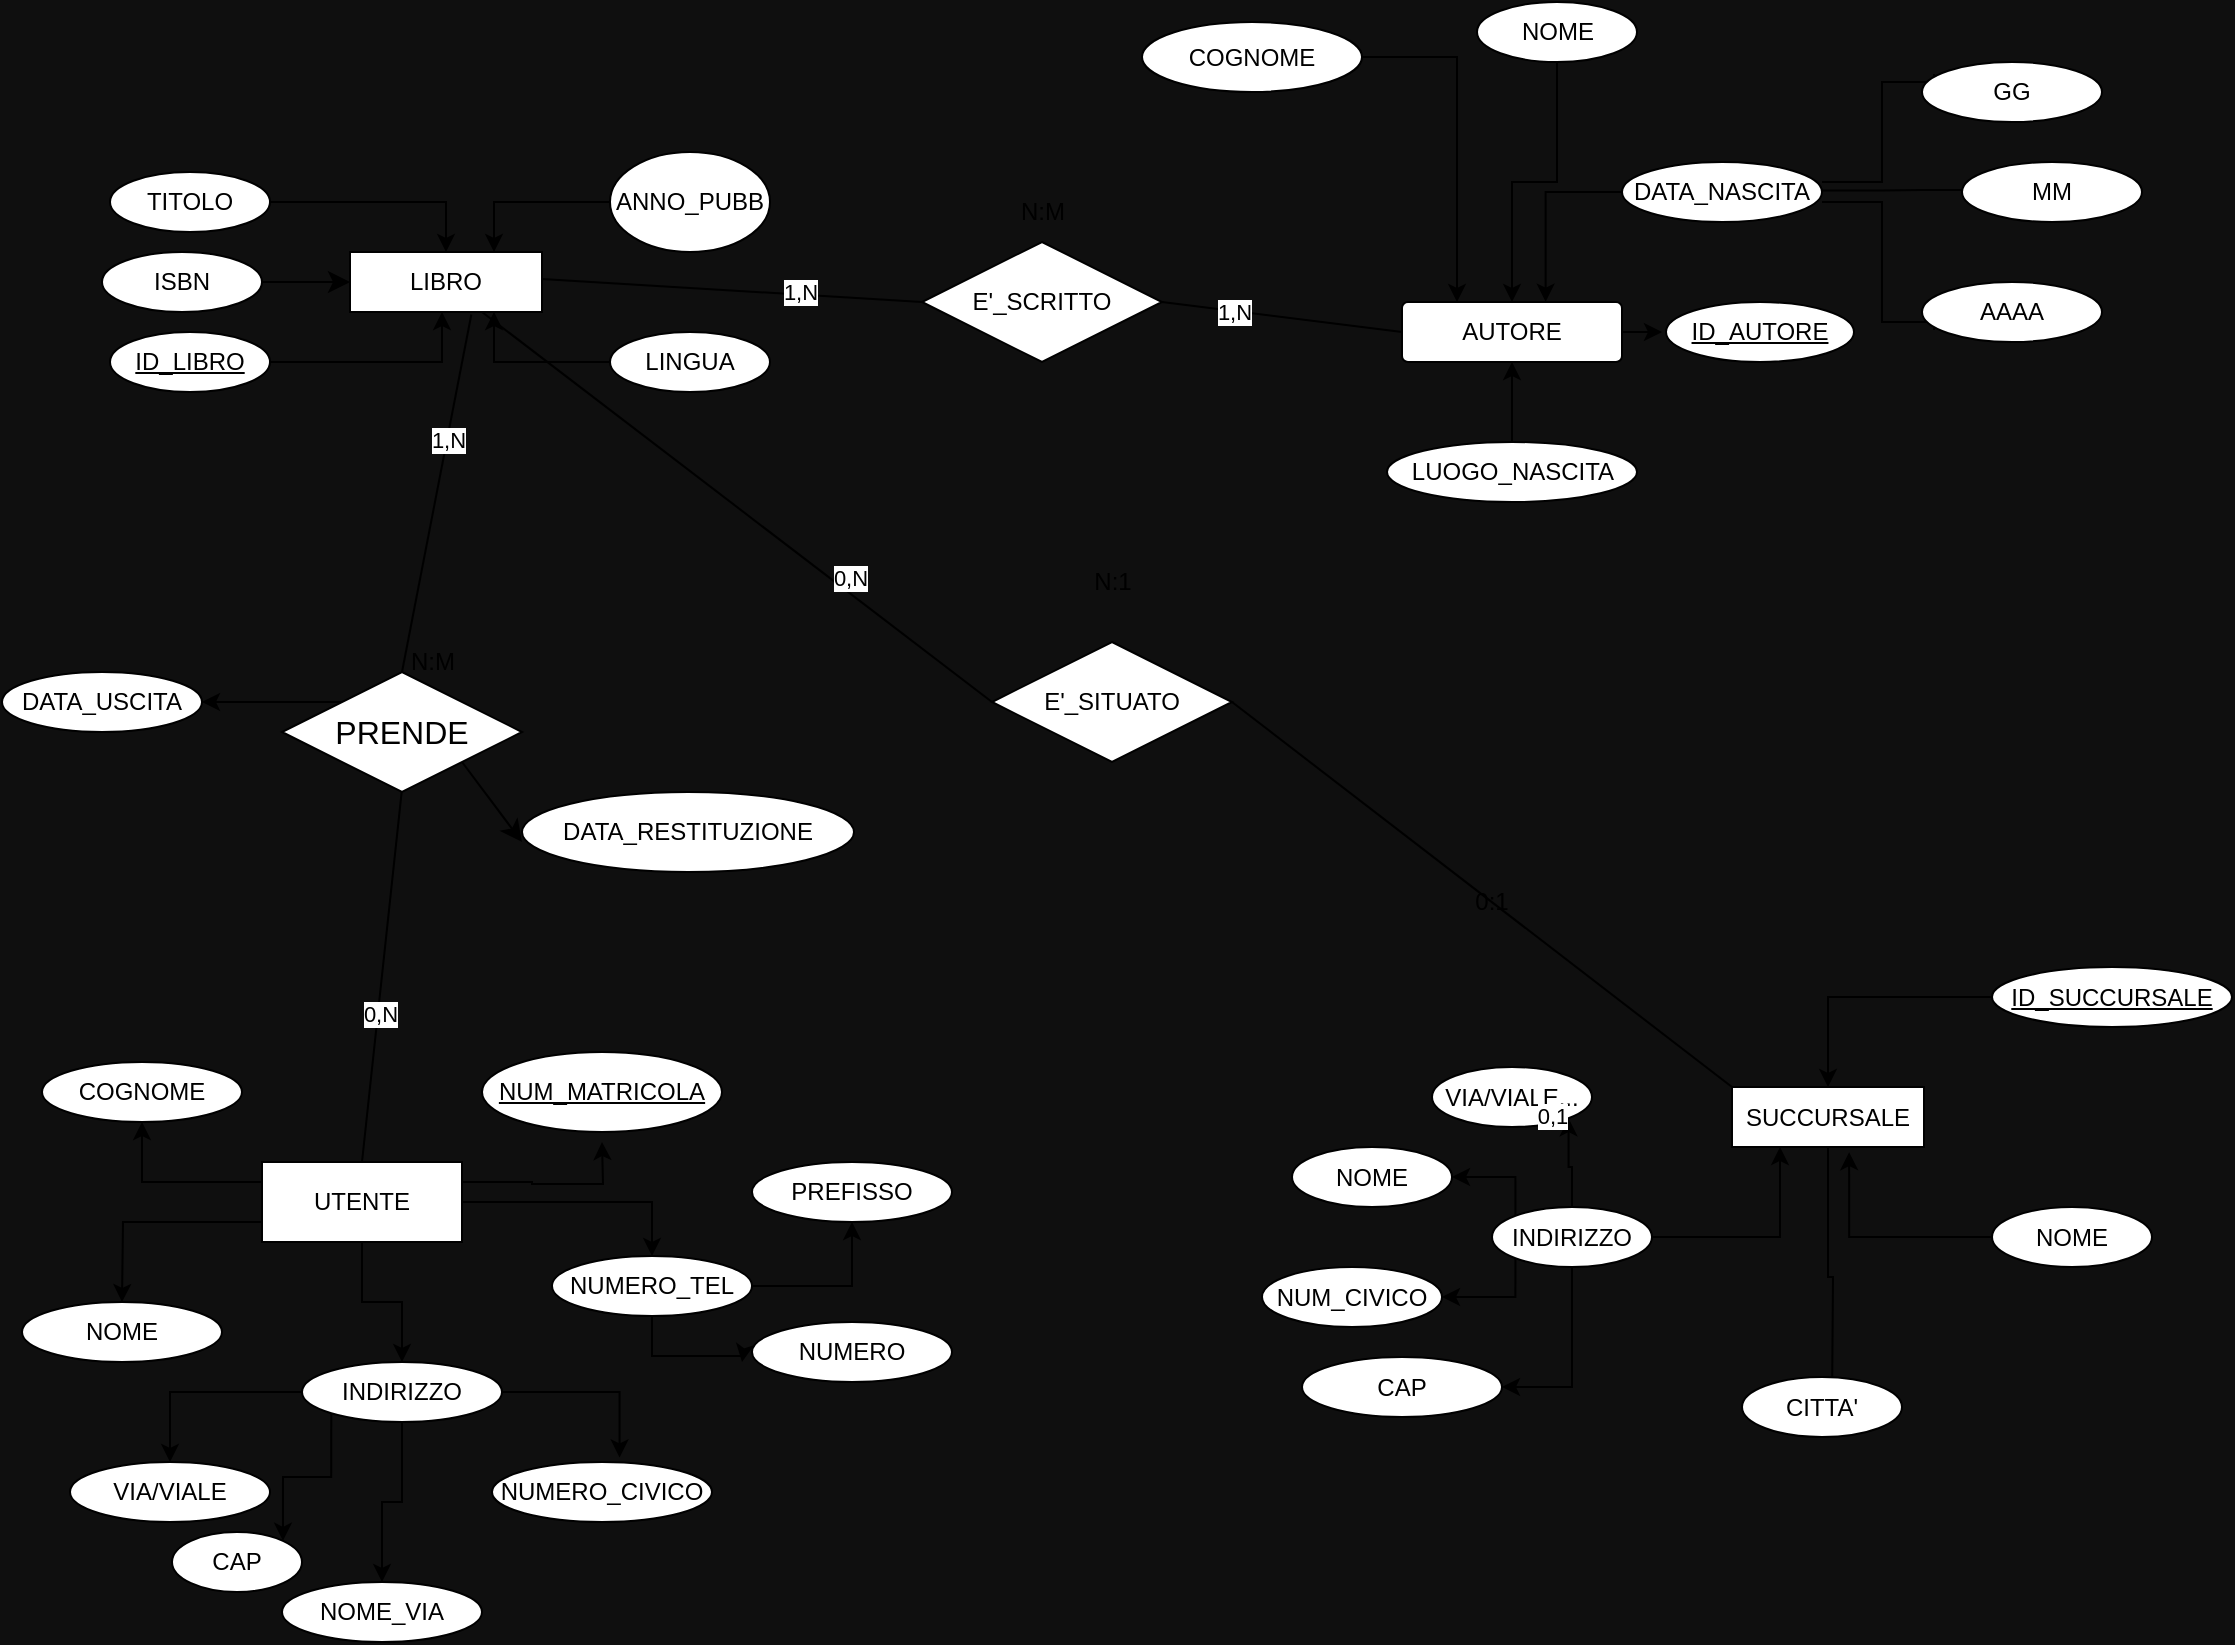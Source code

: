 <mxfile version="22.0.4" type="google" pages="2">
  <diagram name="Pagina-1" id="8xn9EjSy_cDaDyEmPlQD">
    <mxGraphModel grid="1" page="1" gridSize="10" guides="1" tooltips="1" connect="1" arrows="1" fold="1" pageScale="1" pageWidth="1169" pageHeight="1654" background="#0F0F0F" math="0" shadow="0">
      <root>
        <mxCell id="0" />
        <mxCell id="1" parent="0" />
        <mxCell id="UNnJ6Uwz9UUPNVdVUC7G-2" value="LIBRO" style="whiteSpace=wrap;html=1;align=center;" vertex="1" parent="1">
          <mxGeometry x="204" y="70" width="96" height="30" as="geometry" />
        </mxCell>
        <mxCell id="UNnJ6Uwz9UUPNVdVUC7G-7" style="edgeStyle=orthogonalEdgeStyle;rounded=0;orthogonalLoop=1;jettySize=auto;html=1;exitX=0;exitY=1;exitDx=0;exitDy=0;" edge="1" parent="1" source="UNnJ6Uwz9UUPNVdVUC7G-4">
          <mxGeometry relative="1" as="geometry">
            <mxPoint x="114" y="130" as="targetPoint" />
          </mxGeometry>
        </mxCell>
        <mxCell id="UNnJ6Uwz9UUPNVdVUC7G-8" style="edgeStyle=orthogonalEdgeStyle;rounded=0;orthogonalLoop=1;jettySize=auto;html=1;exitX=1;exitY=0.5;exitDx=0;exitDy=0;" edge="1" parent="1" source="UNnJ6Uwz9UUPNVdVUC7G-4">
          <mxGeometry relative="1" as="geometry">
            <mxPoint x="250" y="100" as="targetPoint" />
            <Array as="points">
              <mxPoint x="250" y="125" />
              <mxPoint x="250" y="100" />
            </Array>
          </mxGeometry>
        </mxCell>
        <mxCell id="UNnJ6Uwz9UUPNVdVUC7G-4" value="ID_LIBRO" style="ellipse;whiteSpace=wrap;html=1;align=center;fontStyle=4;" vertex="1" parent="1">
          <mxGeometry x="84" y="110" width="80" height="30" as="geometry" />
        </mxCell>
        <mxCell id="UNnJ6Uwz9UUPNVdVUC7G-10" value="" style="edgeStyle=orthogonalEdgeStyle;rounded=0;orthogonalLoop=1;jettySize=auto;html=1;" edge="1" parent="1" source="UNnJ6Uwz9UUPNVdVUC7G-5" target="UNnJ6Uwz9UUPNVdVUC7G-2">
          <mxGeometry relative="1" as="geometry" />
        </mxCell>
        <mxCell id="UNnJ6Uwz9UUPNVdVUC7G-5" value="TITOLO" style="ellipse;whiteSpace=wrap;html=1;align=center;" vertex="1" parent="1">
          <mxGeometry x="84" y="30" width="80" height="30" as="geometry" />
        </mxCell>
        <mxCell id="UNnJ6Uwz9UUPNVdVUC7G-48" style="edgeStyle=orthogonalEdgeStyle;rounded=0;orthogonalLoop=1;jettySize=auto;html=1;exitX=0;exitY=0.5;exitDx=0;exitDy=0;entryX=0.75;entryY=0;entryDx=0;entryDy=0;" edge="1" parent="1" source="UNnJ6Uwz9UUPNVdVUC7G-6" target="UNnJ6Uwz9UUPNVdVUC7G-2">
          <mxGeometry relative="1" as="geometry" />
        </mxCell>
        <mxCell id="UNnJ6Uwz9UUPNVdVUC7G-6" value="ANNO_PUBB" style="ellipse;whiteSpace=wrap;html=1;align=center;" vertex="1" parent="1">
          <mxGeometry x="334" y="20" width="80" height="50" as="geometry" />
        </mxCell>
        <mxCell id="WxxWHLInwzJtSzsbfnl_-33" style="edgeStyle=orthogonalEdgeStyle;rounded=0;orthogonalLoop=1;jettySize=auto;html=1;exitX=1;exitY=0.5;exitDx=0;exitDy=0;" edge="1" parent="1" source="UNnJ6Uwz9UUPNVdVUC7G-12">
          <mxGeometry relative="1" as="geometry">
            <mxPoint x="860" y="110.462" as="targetPoint" />
          </mxGeometry>
        </mxCell>
        <mxCell id="UNnJ6Uwz9UUPNVdVUC7G-12" value="AUTORE" style="rounded=1;arcSize=10;whiteSpace=wrap;html=1;align=center;" vertex="1" parent="1">
          <mxGeometry x="730" y="95" width="110" height="30" as="geometry" />
        </mxCell>
        <mxCell id="jtGgoha0Pup0hSp_dTN2-3" style="edgeStyle=orthogonalEdgeStyle;rounded=0;orthogonalLoop=1;jettySize=auto;html=1;" edge="1" parent="1" source="UNnJ6Uwz9UUPNVdVUC7G-14" target="UNnJ6Uwz9UUPNVdVUC7G-12">
          <mxGeometry relative="1" as="geometry" />
        </mxCell>
        <mxCell id="UNnJ6Uwz9UUPNVdVUC7G-14" value="NOME" style="ellipse;whiteSpace=wrap;html=1;align=center;" vertex="1" parent="1">
          <mxGeometry x="767.5" y="-55" width="80" height="30" as="geometry" />
        </mxCell>
        <mxCell id="UNnJ6Uwz9UUPNVdVUC7G-17" style="edgeStyle=orthogonalEdgeStyle;rounded=0;orthogonalLoop=1;jettySize=auto;html=1;exitX=0;exitY=0.5;exitDx=0;exitDy=0;entryX=0.653;entryY=-0.005;entryDx=0;entryDy=0;entryPerimeter=0;" edge="1" parent="1" source="UNnJ6Uwz9UUPNVdVUC7G-16" target="UNnJ6Uwz9UUPNVdVUC7G-12">
          <mxGeometry relative="1" as="geometry" />
        </mxCell>
        <mxCell id="UNnJ6Uwz9UUPNVdVUC7G-16" value="DATA_NASCITA" style="ellipse;whiteSpace=wrap;html=1;align=center;" vertex="1" parent="1">
          <mxGeometry x="840" y="25" width="100" height="30" as="geometry" />
        </mxCell>
        <mxCell id="UNnJ6Uwz9UUPNVdVUC7G-18" value="" style="edgeStyle=entityRelationEdgeStyle;fontSize=12;html=1;endArrow=ERone;endFill=1;rounded=0;" edge="1" parent="1">
          <mxGeometry width="100" height="100" relative="1" as="geometry">
            <mxPoint x="940" y="35" as="sourcePoint" />
            <mxPoint x="1000" y="-15" as="targetPoint" />
          </mxGeometry>
        </mxCell>
        <mxCell id="UNnJ6Uwz9UUPNVdVUC7G-19" value="" style="edgeStyle=entityRelationEdgeStyle;fontSize=12;html=1;endArrow=ERone;endFill=1;rounded=0;" edge="1" parent="1">
          <mxGeometry width="100" height="100" relative="1" as="geometry">
            <mxPoint x="940" y="39.29" as="sourcePoint" />
            <mxPoint x="1020" y="39" as="targetPoint" />
          </mxGeometry>
        </mxCell>
        <mxCell id="UNnJ6Uwz9UUPNVdVUC7G-20" value="" style="edgeStyle=entityRelationEdgeStyle;fontSize=12;html=1;endArrow=ERone;endFill=1;rounded=0;" edge="1" parent="1">
          <mxGeometry width="100" height="100" relative="1" as="geometry">
            <mxPoint x="940" y="45" as="sourcePoint" />
            <mxPoint x="1000" y="105" as="targetPoint" />
          </mxGeometry>
        </mxCell>
        <mxCell id="UNnJ6Uwz9UUPNVdVUC7G-21" value="GG" style="ellipse;whiteSpace=wrap;html=1;align=center;" vertex="1" parent="1">
          <mxGeometry x="990" y="-25" width="90" height="30" as="geometry" />
        </mxCell>
        <mxCell id="UNnJ6Uwz9UUPNVdVUC7G-22" value="MM" style="ellipse;whiteSpace=wrap;html=1;align=center;" vertex="1" parent="1">
          <mxGeometry x="1010" y="25" width="90" height="30" as="geometry" />
        </mxCell>
        <mxCell id="UNnJ6Uwz9UUPNVdVUC7G-23" value="AAAA" style="ellipse;whiteSpace=wrap;html=1;align=center;" vertex="1" parent="1">
          <mxGeometry x="990" y="85" width="90" height="30" as="geometry" />
        </mxCell>
        <mxCell id="UNnJ6Uwz9UUPNVdVUC7G-27" style="edgeStyle=orthogonalEdgeStyle;rounded=0;orthogonalLoop=1;jettySize=auto;html=1;exitX=0.5;exitY=0;exitDx=0;exitDy=0;entryX=0.5;entryY=1;entryDx=0;entryDy=0;" edge="1" parent="1" source="UNnJ6Uwz9UUPNVdVUC7G-24" target="UNnJ6Uwz9UUPNVdVUC7G-12">
          <mxGeometry relative="1" as="geometry">
            <Array as="points">
              <mxPoint x="785" y="185" />
            </Array>
          </mxGeometry>
        </mxCell>
        <mxCell id="UNnJ6Uwz9UUPNVdVUC7G-24" value="LUOGO_NASCITA" style="ellipse;whiteSpace=wrap;html=1;align=center;" vertex="1" parent="1">
          <mxGeometry x="722.5" y="165" width="125" height="30" as="geometry" />
        </mxCell>
        <mxCell id="UNnJ6Uwz9UUPNVdVUC7G-46" style="edgeStyle=orthogonalEdgeStyle;rounded=0;orthogonalLoop=1;jettySize=auto;html=1;exitX=0;exitY=0.5;exitDx=0;exitDy=0;entryX=0.75;entryY=1;entryDx=0;entryDy=0;" edge="1" parent="1" source="UNnJ6Uwz9UUPNVdVUC7G-44" target="UNnJ6Uwz9UUPNVdVUC7G-2">
          <mxGeometry relative="1" as="geometry" />
        </mxCell>
        <mxCell id="UNnJ6Uwz9UUPNVdVUC7G-44" value="LINGUA" style="ellipse;whiteSpace=wrap;html=1;align=center;" vertex="1" parent="1">
          <mxGeometry x="334" y="110" width="80" height="30" as="geometry" />
        </mxCell>
        <mxCell id="UNnJ6Uwz9UUPNVdVUC7G-51" value="SUCCURSALE" style="whiteSpace=wrap;html=1;align=center;" vertex="1" parent="1">
          <mxGeometry x="895" y="487.5" width="96" height="30" as="geometry" />
        </mxCell>
        <mxCell id="UNnJ6Uwz9UUPNVdVUC7G-72" style="edgeStyle=orthogonalEdgeStyle;rounded=0;orthogonalLoop=1;jettySize=auto;html=1;exitX=0;exitY=0.5;exitDx=0;exitDy=0;entryX=0.5;entryY=0;entryDx=0;entryDy=0;" edge="1" parent="1" source="UNnJ6Uwz9UUPNVdVUC7G-53" target="UNnJ6Uwz9UUPNVdVUC7G-51">
          <mxGeometry relative="1" as="geometry" />
        </mxCell>
        <mxCell id="UNnJ6Uwz9UUPNVdVUC7G-53" value="ID_SUCCURSALE" style="ellipse;whiteSpace=wrap;html=1;align=center;fontStyle=4;" vertex="1" parent="1">
          <mxGeometry x="1025" y="427.5" width="120" height="30" as="geometry" />
        </mxCell>
        <mxCell id="UNnJ6Uwz9UUPNVdVUC7G-71" style="edgeStyle=orthogonalEdgeStyle;rounded=0;orthogonalLoop=1;jettySize=auto;html=1;exitX=0;exitY=0.5;exitDx=0;exitDy=0;entryX=0.61;entryY=1.086;entryDx=0;entryDy=0;entryPerimeter=0;" edge="1" parent="1" source="UNnJ6Uwz9UUPNVdVUC7G-54" target="UNnJ6Uwz9UUPNVdVUC7G-51">
          <mxGeometry relative="1" as="geometry" />
        </mxCell>
        <mxCell id="UNnJ6Uwz9UUPNVdVUC7G-54" value="NOME" style="ellipse;whiteSpace=wrap;html=1;align=center;" vertex="1" parent="1">
          <mxGeometry x="1025" y="547.5" width="80" height="30" as="geometry" />
        </mxCell>
        <mxCell id="UNnJ6Uwz9UUPNVdVUC7G-63" style="edgeStyle=orthogonalEdgeStyle;rounded=0;orthogonalLoop=1;jettySize=auto;html=1;exitX=0.5;exitY=0;exitDx=0;exitDy=0;entryX=1;entryY=1;entryDx=0;entryDy=0;" edge="1" parent="1" source="UNnJ6Uwz9UUPNVdVUC7G-55" target="UNnJ6Uwz9UUPNVdVUC7G-56">
          <mxGeometry relative="1" as="geometry" />
        </mxCell>
        <mxCell id="UNnJ6Uwz9UUPNVdVUC7G-64" style="edgeStyle=orthogonalEdgeStyle;rounded=0;orthogonalLoop=1;jettySize=auto;html=1;exitX=0.5;exitY=1;exitDx=0;exitDy=0;" edge="1" parent="1" source="UNnJ6Uwz9UUPNVdVUC7G-51">
          <mxGeometry relative="1" as="geometry">
            <mxPoint x="945" y="647.5" as="targetPoint" />
          </mxGeometry>
        </mxCell>
        <mxCell id="UNnJ6Uwz9UUPNVdVUC7G-65" style="edgeStyle=orthogonalEdgeStyle;rounded=0;orthogonalLoop=1;jettySize=auto;html=1;exitX=0;exitY=1;exitDx=0;exitDy=0;entryX=1;entryY=0.5;entryDx=0;entryDy=0;" edge="1" parent="1" source="UNnJ6Uwz9UUPNVdVUC7G-55" target="UNnJ6Uwz9UUPNVdVUC7G-58">
          <mxGeometry relative="1" as="geometry">
            <Array as="points">
              <mxPoint x="786" y="592.5" />
            </Array>
          </mxGeometry>
        </mxCell>
        <mxCell id="UNnJ6Uwz9UUPNVdVUC7G-69" style="edgeStyle=orthogonalEdgeStyle;rounded=0;orthogonalLoop=1;jettySize=auto;html=1;exitX=0;exitY=0;exitDx=0;exitDy=0;entryX=1;entryY=0.5;entryDx=0;entryDy=0;" edge="1" parent="1" source="UNnJ6Uwz9UUPNVdVUC7G-55" target="UNnJ6Uwz9UUPNVdVUC7G-57">
          <mxGeometry relative="1" as="geometry">
            <Array as="points">
              <mxPoint x="786" y="532.5" />
            </Array>
          </mxGeometry>
        </mxCell>
        <mxCell id="UNnJ6Uwz9UUPNVdVUC7G-70" style="edgeStyle=orthogonalEdgeStyle;rounded=0;orthogonalLoop=1;jettySize=auto;html=1;exitX=1;exitY=0.5;exitDx=0;exitDy=0;entryX=0.25;entryY=1;entryDx=0;entryDy=0;" edge="1" parent="1" source="UNnJ6Uwz9UUPNVdVUC7G-55" target="UNnJ6Uwz9UUPNVdVUC7G-51">
          <mxGeometry relative="1" as="geometry" />
        </mxCell>
        <mxCell id="z4OgnN-XpLlXaeHL5etn-4" style="edgeStyle=orthogonalEdgeStyle;rounded=0;orthogonalLoop=1;jettySize=auto;html=1;exitX=0.5;exitY=1;exitDx=0;exitDy=0;entryX=1;entryY=0.5;entryDx=0;entryDy=0;" edge="1" parent="1" source="UNnJ6Uwz9UUPNVdVUC7G-55" target="z4OgnN-XpLlXaeHL5etn-3">
          <mxGeometry relative="1" as="geometry" />
        </mxCell>
        <mxCell id="UNnJ6Uwz9UUPNVdVUC7G-55" value="INDIRIZZO" style="ellipse;whiteSpace=wrap;html=1;align=center;" vertex="1" parent="1">
          <mxGeometry x="775" y="547.5" width="80" height="30" as="geometry" />
        </mxCell>
        <mxCell id="UNnJ6Uwz9UUPNVdVUC7G-56" value="VIA/VIALE..." style="ellipse;whiteSpace=wrap;html=1;align=center;" vertex="1" parent="1">
          <mxGeometry x="745" y="477.5" width="80" height="30" as="geometry" />
        </mxCell>
        <mxCell id="UNnJ6Uwz9UUPNVdVUC7G-57" value="NOME" style="ellipse;whiteSpace=wrap;html=1;align=center;" vertex="1" parent="1">
          <mxGeometry x="675" y="517.5" width="80" height="30" as="geometry" />
        </mxCell>
        <mxCell id="UNnJ6Uwz9UUPNVdVUC7G-58" value="NUM_CIVICO" style="ellipse;whiteSpace=wrap;html=1;align=center;" vertex="1" parent="1">
          <mxGeometry x="660" y="577.5" width="90" height="30" as="geometry" />
        </mxCell>
        <mxCell id="UNnJ6Uwz9UUPNVdVUC7G-59" value="CITTA&#39;" style="ellipse;whiteSpace=wrap;html=1;align=center;" vertex="1" parent="1">
          <mxGeometry x="900" y="632.5" width="80" height="30" as="geometry" />
        </mxCell>
        <mxCell id="WxxWHLInwzJtSzsbfnl_-15" style="edgeStyle=orthogonalEdgeStyle;rounded=0;orthogonalLoop=1;jettySize=auto;html=1;exitX=0;exitY=0.75;exitDx=0;exitDy=0;entryX=0.5;entryY=0;entryDx=0;entryDy=0;" edge="1" parent="1" source="WxxWHLInwzJtSzsbfnl_-1">
          <mxGeometry relative="1" as="geometry">
            <mxPoint x="90" y="595.0" as="targetPoint" />
          </mxGeometry>
        </mxCell>
        <mxCell id="WxxWHLInwzJtSzsbfnl_-16" style="edgeStyle=orthogonalEdgeStyle;rounded=0;orthogonalLoop=1;jettySize=auto;html=1;exitX=0;exitY=0.25;exitDx=0;exitDy=0;entryX=0.5;entryY=1;entryDx=0;entryDy=0;" edge="1" parent="1" source="WxxWHLInwzJtSzsbfnl_-1" target="WxxWHLInwzJtSzsbfnl_-3">
          <mxGeometry relative="1" as="geometry" />
        </mxCell>
        <mxCell id="WxxWHLInwzJtSzsbfnl_-19" style="edgeStyle=orthogonalEdgeStyle;rounded=0;orthogonalLoop=1;jettySize=auto;html=1;exitX=0.5;exitY=1;exitDx=0;exitDy=0;entryX=0.5;entryY=0;entryDx=0;entryDy=0;" edge="1" parent="1" source="WxxWHLInwzJtSzsbfnl_-1" target="WxxWHLInwzJtSzsbfnl_-4">
          <mxGeometry relative="1" as="geometry" />
        </mxCell>
        <mxCell id="WxxWHLInwzJtSzsbfnl_-25" style="edgeStyle=orthogonalEdgeStyle;rounded=0;orthogonalLoop=1;jettySize=auto;html=1;exitX=1;exitY=0.25;exitDx=0;exitDy=0;" edge="1" parent="1" source="WxxWHLInwzJtSzsbfnl_-1">
          <mxGeometry relative="1" as="geometry">
            <mxPoint x="330" y="515.0" as="targetPoint" />
          </mxGeometry>
        </mxCell>
        <mxCell id="WxxWHLInwzJtSzsbfnl_-27" style="edgeStyle=orthogonalEdgeStyle;rounded=0;orthogonalLoop=1;jettySize=auto;html=1;exitX=1;exitY=0.5;exitDx=0;exitDy=0;entryX=0.5;entryY=0;entryDx=0;entryDy=0;" edge="1" parent="1" source="WxxWHLInwzJtSzsbfnl_-1" target="WxxWHLInwzJtSzsbfnl_-10">
          <mxGeometry relative="1" as="geometry" />
        </mxCell>
        <mxCell id="WxxWHLInwzJtSzsbfnl_-1" value="UTENTE" style="whiteSpace=wrap;html=1;align=center;" vertex="1" parent="1">
          <mxGeometry x="160" y="525" width="100" height="40" as="geometry" />
        </mxCell>
        <mxCell id="WxxWHLInwzJtSzsbfnl_-2" value="NOME" style="ellipse;whiteSpace=wrap;html=1;align=center;" vertex="1" parent="1">
          <mxGeometry x="40" y="595" width="100" height="30" as="geometry" />
        </mxCell>
        <mxCell id="WxxWHLInwzJtSzsbfnl_-3" value="COGNOME" style="ellipse;whiteSpace=wrap;html=1;align=center;" vertex="1" parent="1">
          <mxGeometry x="50" y="475" width="100" height="30" as="geometry" />
        </mxCell>
        <mxCell id="WxxWHLInwzJtSzsbfnl_-21" style="edgeStyle=orthogonalEdgeStyle;rounded=0;orthogonalLoop=1;jettySize=auto;html=1;exitX=0;exitY=0.5;exitDx=0;exitDy=0;entryX=0.5;entryY=0;entryDx=0;entryDy=0;" edge="1" parent="1" source="WxxWHLInwzJtSzsbfnl_-4" target="WxxWHLInwzJtSzsbfnl_-5">
          <mxGeometry relative="1" as="geometry" />
        </mxCell>
        <mxCell id="WxxWHLInwzJtSzsbfnl_-22" style="edgeStyle=orthogonalEdgeStyle;rounded=0;orthogonalLoop=1;jettySize=auto;html=1;exitX=0.5;exitY=1;exitDx=0;exitDy=0;entryX=0.5;entryY=0;entryDx=0;entryDy=0;" edge="1" parent="1" source="WxxWHLInwzJtSzsbfnl_-4" target="WxxWHLInwzJtSzsbfnl_-6">
          <mxGeometry relative="1" as="geometry" />
        </mxCell>
        <mxCell id="WxxWHLInwzJtSzsbfnl_-23" style="edgeStyle=orthogonalEdgeStyle;rounded=0;orthogonalLoop=1;jettySize=auto;html=1;exitX=1;exitY=0.5;exitDx=0;exitDy=0;entryX=0.58;entryY=-0.075;entryDx=0;entryDy=0;entryPerimeter=0;" edge="1" parent="1" source="WxxWHLInwzJtSzsbfnl_-4" target="WxxWHLInwzJtSzsbfnl_-7">
          <mxGeometry relative="1" as="geometry" />
        </mxCell>
        <mxCell id="BEGDv0InBaiPeitPuSm3-2" style="edgeStyle=orthogonalEdgeStyle;rounded=0;orthogonalLoop=1;jettySize=auto;html=1;exitX=0;exitY=1;exitDx=0;exitDy=0;entryX=1;entryY=0;entryDx=0;entryDy=0;" edge="1" parent="1" source="WxxWHLInwzJtSzsbfnl_-4" target="BEGDv0InBaiPeitPuSm3-1">
          <mxGeometry relative="1" as="geometry" />
        </mxCell>
        <mxCell id="WxxWHLInwzJtSzsbfnl_-4" value="INDIRIZZO" style="ellipse;whiteSpace=wrap;html=1;align=center;" vertex="1" parent="1">
          <mxGeometry x="180" y="625" width="100" height="30" as="geometry" />
        </mxCell>
        <mxCell id="WxxWHLInwzJtSzsbfnl_-5" value="VIA/VIALE" style="ellipse;whiteSpace=wrap;html=1;align=center;" vertex="1" parent="1">
          <mxGeometry x="64" y="675" width="100" height="30" as="geometry" />
        </mxCell>
        <mxCell id="WxxWHLInwzJtSzsbfnl_-6" value="NOME_VIA" style="ellipse;whiteSpace=wrap;html=1;align=center;" vertex="1" parent="1">
          <mxGeometry x="170" y="735" width="100" height="30" as="geometry" />
        </mxCell>
        <mxCell id="WxxWHLInwzJtSzsbfnl_-7" value="NUMERO_CIVICO" style="ellipse;whiteSpace=wrap;html=1;align=center;" vertex="1" parent="1">
          <mxGeometry x="275" y="675" width="110" height="30" as="geometry" />
        </mxCell>
        <mxCell id="WxxWHLInwzJtSzsbfnl_-30" style="edgeStyle=orthogonalEdgeStyle;rounded=0;orthogonalLoop=1;jettySize=auto;html=1;exitX=0.5;exitY=1;exitDx=0;exitDy=0;" edge="1" parent="1" source="WxxWHLInwzJtSzsbfnl_-10">
          <mxGeometry relative="1" as="geometry">
            <mxPoint x="400" y="625.0" as="targetPoint" />
          </mxGeometry>
        </mxCell>
        <mxCell id="WxxWHLInwzJtSzsbfnl_-31" style="edgeStyle=orthogonalEdgeStyle;rounded=0;orthogonalLoop=1;jettySize=auto;html=1;exitX=1;exitY=0.5;exitDx=0;exitDy=0;entryX=0.5;entryY=1;entryDx=0;entryDy=0;" edge="1" parent="1" source="WxxWHLInwzJtSzsbfnl_-10" target="WxxWHLInwzJtSzsbfnl_-11">
          <mxGeometry relative="1" as="geometry" />
        </mxCell>
        <mxCell id="WxxWHLInwzJtSzsbfnl_-10" value="NUMERO_TEL" style="ellipse;whiteSpace=wrap;html=1;align=center;" vertex="1" parent="1">
          <mxGeometry x="305" y="572" width="100" height="30" as="geometry" />
        </mxCell>
        <mxCell id="WxxWHLInwzJtSzsbfnl_-11" value="PREFISSO" style="ellipse;whiteSpace=wrap;html=1;align=center;" vertex="1" parent="1">
          <mxGeometry x="405" y="525" width="100" height="30" as="geometry" />
        </mxCell>
        <mxCell id="WxxWHLInwzJtSzsbfnl_-12" value="NUMERO" style="ellipse;whiteSpace=wrap;html=1;align=center;" vertex="1" parent="1">
          <mxGeometry x="405" y="605" width="100" height="30" as="geometry" />
        </mxCell>
        <mxCell id="WxxWHLInwzJtSzsbfnl_-13" value="NUM_MATRICOLA" style="ellipse;whiteSpace=wrap;html=1;align=center;fontStyle=4;" vertex="1" parent="1">
          <mxGeometry x="270" y="470" width="120" height="40" as="geometry" />
        </mxCell>
        <mxCell id="WxxWHLInwzJtSzsbfnl_-32" value="ID_AUTORE" style="ellipse;whiteSpace=wrap;html=1;align=center;fontStyle=4;" vertex="1" parent="1">
          <mxGeometry x="862" y="95" width="94" height="30" as="geometry" />
        </mxCell>
        <mxCell id="WxxWHLInwzJtSzsbfnl_-34" value="E&#39;_SCRITTO" style="shape=rhombus;perimeter=rhombusPerimeter;whiteSpace=wrap;html=1;align=center;" vertex="1" parent="1">
          <mxGeometry x="490" y="65" width="120" height="60" as="geometry" />
        </mxCell>
        <mxCell id="WxxWHLInwzJtSzsbfnl_-37" value="" style="endArrow=none;html=1;rounded=0;entryX=0;entryY=0.5;entryDx=0;entryDy=0;" edge="1" parent="1" target="WxxWHLInwzJtSzsbfnl_-34">
          <mxGeometry relative="1" as="geometry">
            <mxPoint x="300" y="83.46" as="sourcePoint" />
            <mxPoint x="460" y="83.46" as="targetPoint" />
            <Array as="points" />
          </mxGeometry>
        </mxCell>
        <mxCell id="WxxWHLInwzJtSzsbfnl_-53" value="1,N" style="edgeLabel;html=1;align=center;verticalAlign=middle;resizable=0;points=[];" connectable="0" vertex="1" parent="WxxWHLInwzJtSzsbfnl_-37">
          <mxGeometry x="0.351" y="2" relative="1" as="geometry">
            <mxPoint as="offset" />
          </mxGeometry>
        </mxCell>
        <mxCell id="WxxWHLInwzJtSzsbfnl_-38" value="" style="endArrow=none;html=1;rounded=0;entryX=0;entryY=0.5;entryDx=0;entryDy=0;exitX=1;exitY=0.5;exitDx=0;exitDy=0;" edge="1" parent="1" source="WxxWHLInwzJtSzsbfnl_-34">
          <mxGeometry relative="1" as="geometry">
            <mxPoint x="540" y="98.46" as="sourcePoint" />
            <mxPoint x="730" y="110" as="targetPoint" />
            <Array as="points" />
          </mxGeometry>
        </mxCell>
        <mxCell id="WxxWHLInwzJtSzsbfnl_-51" value="1,N" style="edgeLabel;html=1;align=center;verticalAlign=middle;resizable=0;points=[];" connectable="0" vertex="1" parent="WxxWHLInwzJtSzsbfnl_-38">
          <mxGeometry x="-0.396" relative="1" as="geometry">
            <mxPoint as="offset" />
          </mxGeometry>
        </mxCell>
        <mxCell id="WxxWHLInwzJtSzsbfnl_-40" value="" style="endArrow=none;html=1;rounded=0;exitX=0.632;exitY=1.041;exitDx=0;exitDy=0;exitPerimeter=0;entryX=0.5;entryY=0;entryDx=0;entryDy=0;" edge="1" parent="1" source="UNnJ6Uwz9UUPNVdVUC7G-2">
          <mxGeometry relative="1" as="geometry">
            <mxPoint x="204" y="210" as="sourcePoint" />
            <mxPoint x="230" y="280" as="targetPoint" />
            <Array as="points" />
          </mxGeometry>
        </mxCell>
        <mxCell id="WxxWHLInwzJtSzsbfnl_-70" value="1,N" style="edgeLabel;html=1;align=center;verticalAlign=middle;resizable=0;points=[];" connectable="0" vertex="1" parent="WxxWHLInwzJtSzsbfnl_-40">
          <mxGeometry x="-0.299" relative="1" as="geometry">
            <mxPoint as="offset" />
          </mxGeometry>
        </mxCell>
        <mxCell id="WxxWHLInwzJtSzsbfnl_-41" value="" style="endArrow=none;html=1;rounded=0;entryX=0.5;entryY=0;entryDx=0;entryDy=0;" edge="1" parent="1" target="WxxWHLInwzJtSzsbfnl_-1">
          <mxGeometry relative="1" as="geometry">
            <mxPoint x="230" y="338.46" as="sourcePoint" />
            <mxPoint x="420" y="350" as="targetPoint" />
            <Array as="points" />
          </mxGeometry>
        </mxCell>
        <mxCell id="WxxWHLInwzJtSzsbfnl_-55" value="0,N" style="edgeLabel;html=1;align=center;verticalAlign=middle;resizable=0;points=[];" connectable="0" vertex="1" parent="WxxWHLInwzJtSzsbfnl_-41">
          <mxGeometry x="0.197" y="1" relative="1" as="geometry">
            <mxPoint as="offset" />
          </mxGeometry>
        </mxCell>
        <mxCell id="WxxWHLInwzJtSzsbfnl_-42" value="" style="endArrow=none;html=1;rounded=0;entryX=0;entryY=0.5;entryDx=0;entryDy=0;" edge="1" parent="1" target="WxxWHLInwzJtSzsbfnl_-43">
          <mxGeometry relative="1" as="geometry">
            <mxPoint x="270" y="100" as="sourcePoint" />
            <mxPoint x="400" y="240" as="targetPoint" />
            <Array as="points" />
          </mxGeometry>
        </mxCell>
        <mxCell id="WxxWHLInwzJtSzsbfnl_-44" value="0,N" style="edgeLabel;html=1;align=center;verticalAlign=middle;resizable=0;points=[];" connectable="0" vertex="1" parent="WxxWHLInwzJtSzsbfnl_-42">
          <mxGeometry x="0.411" y="7" relative="1" as="geometry">
            <mxPoint y="1" as="offset" />
          </mxGeometry>
        </mxCell>
        <mxCell id="WxxWHLInwzJtSzsbfnl_-43" value="E&#39;_SITUATO" style="shape=rhombus;perimeter=rhombusPerimeter;whiteSpace=wrap;html=1;align=center;" vertex="1" parent="1">
          <mxGeometry x="525" y="265" width="120" height="60" as="geometry" />
        </mxCell>
        <mxCell id="WxxWHLInwzJtSzsbfnl_-45" value="" style="endArrow=none;html=1;rounded=0;entryX=0;entryY=0;entryDx=0;entryDy=0;exitX=1;exitY=0.5;exitDx=0;exitDy=0;" edge="1" parent="1" source="WxxWHLInwzJtSzsbfnl_-43" target="UNnJ6Uwz9UUPNVdVUC7G-51">
          <mxGeometry relative="1" as="geometry">
            <mxPoint x="550" y="328.46" as="sourcePoint" />
            <mxPoint x="740" y="340" as="targetPoint" />
            <Array as="points" />
          </mxGeometry>
        </mxCell>
        <mxCell id="WxxWHLInwzJtSzsbfnl_-72" value="0,1" style="edgeLabel;html=1;align=center;verticalAlign=middle;resizable=0;points=[];" connectable="0" vertex="1" parent="WxxWHLInwzJtSzsbfnl_-45">
          <mxGeometry x="0.654" y="1" relative="1" as="geometry">
            <mxPoint x="-48" y="48" as="offset" />
          </mxGeometry>
        </mxCell>
        <mxCell id="WxxWHLInwzJtSzsbfnl_-49" value="DATA_USCITA" style="ellipse;whiteSpace=wrap;html=1;align=center;" vertex="1" parent="1">
          <mxGeometry x="30" y="280" width="100" height="30" as="geometry" />
        </mxCell>
        <mxCell id="WxxWHLInwzJtSzsbfnl_-54" value="N:M" style="text;html=1;align=center;verticalAlign=middle;resizable=0;points=[];autosize=1;strokeColor=none;fillColor=none;" vertex="1" parent="1">
          <mxGeometry x="525" y="35" width="50" height="30" as="geometry" />
        </mxCell>
        <mxCell id="BlHpPWPm3in_sirCYIMG-3" style="edgeStyle=none;curved=1;rounded=0;orthogonalLoop=1;jettySize=auto;html=1;exitX=1;exitY=1;exitDx=0;exitDy=0;entryX=0;entryY=0.5;entryDx=0;entryDy=0;fontSize=12;startSize=8;endSize=8;" edge="1" parent="1">
          <mxGeometry relative="1" as="geometry">
            <mxPoint x="260" y="325" as="sourcePoint" />
            <mxPoint x="290" y="365" as="targetPoint" />
          </mxGeometry>
        </mxCell>
        <mxCell id="WxxWHLInwzJtSzsbfnl_-71" value="N:M" style="text;html=1;align=center;verticalAlign=middle;resizable=0;points=[];autosize=1;strokeColor=none;fillColor=none;" vertex="1" parent="1">
          <mxGeometry x="220" y="260" width="50" height="30" as="geometry" />
        </mxCell>
        <mxCell id="WxxWHLInwzJtSzsbfnl_-73" value="N:1" style="text;html=1;align=center;verticalAlign=middle;resizable=0;points=[];autosize=1;strokeColor=none;fillColor=none;" vertex="1" parent="1">
          <mxGeometry x="565" y="220" width="40" height="30" as="geometry" />
        </mxCell>
        <mxCell id="BlHpPWPm3in_sirCYIMG-2" value="" style="edgeStyle=none;curved=1;rounded=0;orthogonalLoop=1;jettySize=auto;html=1;fontSize=12;startSize=8;endSize=8;" edge="1" parent="1" source="BlHpPWPm3in_sirCYIMG-1" target="UNnJ6Uwz9UUPNVdVUC7G-2">
          <mxGeometry relative="1" as="geometry" />
        </mxCell>
        <mxCell id="BlHpPWPm3in_sirCYIMG-1" value="ISBN" style="ellipse;whiteSpace=wrap;html=1;align=center;" vertex="1" parent="1">
          <mxGeometry x="80" y="70" width="80" height="30" as="geometry" />
        </mxCell>
        <mxCell id="KhZJ0qZrGZivFt0utCCh-1" style="edgeStyle=orthogonalEdgeStyle;rounded=0;orthogonalLoop=1;jettySize=auto;html=1;exitX=0;exitY=0;exitDx=0;exitDy=0;entryX=1;entryY=0.5;entryDx=0;entryDy=0;" edge="1" parent="1" source="5_sr5E65MJaH3Ib-G2hv-1" target="WxxWHLInwzJtSzsbfnl_-49">
          <mxGeometry relative="1" as="geometry" />
        </mxCell>
        <mxCell id="5_sr5E65MJaH3Ib-G2hv-1" value="PRENDE" style="shape=rhombus;perimeter=rhombusPerimeter;whiteSpace=wrap;html=1;align=center;fontSize=16;" vertex="1" parent="1">
          <mxGeometry x="170" y="280" width="120" height="60" as="geometry" />
        </mxCell>
        <mxCell id="BEGDv0InBaiPeitPuSm3-1" value="CAP" style="ellipse;whiteSpace=wrap;html=1;align=center;" vertex="1" parent="1">
          <mxGeometry x="115" y="710" width="65" height="30" as="geometry" />
        </mxCell>
        <mxCell id="z4OgnN-XpLlXaeHL5etn-2" value="DATA_RESTITUZIONE" style="ellipse;whiteSpace=wrap;html=1;" vertex="1" parent="1">
          <mxGeometry x="290" y="340" width="166" height="40" as="geometry" />
        </mxCell>
        <mxCell id="z4OgnN-XpLlXaeHL5etn-3" value="CAP" style="ellipse;whiteSpace=wrap;html=1;" vertex="1" parent="1">
          <mxGeometry x="680" y="622.5" width="100" height="30" as="geometry" />
        </mxCell>
        <mxCell id="jtGgoha0Pup0hSp_dTN2-2" style="edgeStyle=orthogonalEdgeStyle;rounded=0;orthogonalLoop=1;jettySize=auto;html=1;entryX=0.25;entryY=0;entryDx=0;entryDy=0;" edge="1" parent="1" source="jtGgoha0Pup0hSp_dTN2-1" target="UNnJ6Uwz9UUPNVdVUC7G-12">
          <mxGeometry relative="1" as="geometry">
            <mxPoint x="770" y="-30" as="targetPoint" />
          </mxGeometry>
        </mxCell>
        <mxCell id="jtGgoha0Pup0hSp_dTN2-1" value="COGNOME" style="ellipse;whiteSpace=wrap;html=1;" vertex="1" parent="1">
          <mxGeometry x="600" y="-45" width="110" height="35" as="geometry" />
        </mxCell>
        <mxCell id="jtGgoha0Pup0hSp_dTN2-5" value="0:1" style="text;html=1;strokeColor=none;fillColor=none;align=center;verticalAlign=middle;whiteSpace=wrap;rounded=0;" vertex="1" parent="1">
          <mxGeometry x="745" y="380" width="60" height="30" as="geometry" />
        </mxCell>
      </root>
    </mxGraphModel>
  </diagram>
  <diagram id="UEaon1iB9aymF4f9Gg3m" name="Pagina-2">
    <mxGraphModel grid="1" page="1" gridSize="10" guides="1" tooltips="1" connect="1" arrows="1" fold="1" pageScale="1" pageWidth="1169" pageHeight="1654" math="0" shadow="0">
      <root>
        <mxCell id="0" />
        <mxCell id="1" parent="0" />
        <mxCell id="6c_MEM22K-Nu2wiZAlEg-2" value="LIBRO" style="shape=table;startSize=30;container=1;collapsible=0;childLayout=tableLayout;" vertex="1" parent="1">
          <mxGeometry x="30" y="40" width="640" height="70" as="geometry" />
        </mxCell>
        <mxCell id="6c_MEM22K-Nu2wiZAlEg-3" value="" style="shape=tableRow;horizontal=0;startSize=0;swimlaneHead=0;swimlaneBody=0;strokeColor=inherit;top=0;left=0;bottom=0;right=0;collapsible=0;dropTarget=0;fillColor=none;points=[[0,0.5],[1,0.5]];portConstraint=eastwest;" vertex="1" parent="6c_MEM22K-Nu2wiZAlEg-2">
          <mxGeometry y="30" width="640" height="40" as="geometry" />
        </mxCell>
        <mxCell id="6c_MEM22K-Nu2wiZAlEg-4" value="&lt;u&gt;ID_LIBRO&lt;/u&gt;" style="shape=partialRectangle;html=1;whiteSpace=wrap;connectable=0;strokeColor=inherit;overflow=hidden;fillColor=none;top=0;left=0;bottom=0;right=0;pointerEvents=1;" vertex="1" parent="6c_MEM22K-Nu2wiZAlEg-3">
          <mxGeometry width="107" height="40" as="geometry">
            <mxRectangle width="107" height="40" as="alternateBounds" />
          </mxGeometry>
        </mxCell>
        <mxCell id="6c_MEM22K-Nu2wiZAlEg-5" value="IDSUCCURSALE" style="shape=partialRectangle;html=1;whiteSpace=wrap;connectable=0;strokeColor=inherit;overflow=hidden;fillColor=none;top=0;left=0;bottom=0;right=0;pointerEvents=1;" vertex="1" parent="6c_MEM22K-Nu2wiZAlEg-3">
          <mxGeometry x="107" width="106" height="40" as="geometry">
            <mxRectangle width="106" height="40" as="alternateBounds" />
          </mxGeometry>
        </mxCell>
        <mxCell id="6c_MEM22K-Nu2wiZAlEg-6" value="TITOLO" style="shape=partialRectangle;html=1;whiteSpace=wrap;connectable=0;strokeColor=inherit;overflow=hidden;fillColor=none;top=0;left=0;bottom=0;right=0;pointerEvents=1;" vertex="1" parent="6c_MEM22K-Nu2wiZAlEg-3">
          <mxGeometry x="213" width="107" height="40" as="geometry">
            <mxRectangle width="107" height="40" as="alternateBounds" />
          </mxGeometry>
        </mxCell>
        <mxCell id="6c_MEM22K-Nu2wiZAlEg-7" value="ISBN" style="shape=partialRectangle;html=1;whiteSpace=wrap;connectable=0;strokeColor=inherit;overflow=hidden;fillColor=none;top=0;left=0;bottom=0;right=0;pointerEvents=1;" vertex="1" parent="6c_MEM22K-Nu2wiZAlEg-3">
          <mxGeometry x="320" width="107" height="40" as="geometry">
            <mxRectangle width="107" height="40" as="alternateBounds" />
          </mxGeometry>
        </mxCell>
        <mxCell id="6c_MEM22K-Nu2wiZAlEg-8" value="ANNO_PUB" style="shape=partialRectangle;html=1;whiteSpace=wrap;connectable=0;strokeColor=inherit;overflow=hidden;fillColor=none;top=0;left=0;bottom=0;right=0;pointerEvents=1;" vertex="1" parent="6c_MEM22K-Nu2wiZAlEg-3">
          <mxGeometry x="427" width="106" height="40" as="geometry">
            <mxRectangle width="106" height="40" as="alternateBounds" />
          </mxGeometry>
        </mxCell>
        <mxCell id="6c_MEM22K-Nu2wiZAlEg-9" value="LINGUA" style="shape=partialRectangle;html=1;whiteSpace=wrap;connectable=0;strokeColor=inherit;overflow=hidden;fillColor=none;top=0;left=0;bottom=0;right=0;pointerEvents=1;" vertex="1" parent="6c_MEM22K-Nu2wiZAlEg-3">
          <mxGeometry x="533" width="107" height="40" as="geometry">
            <mxRectangle width="107" height="40" as="alternateBounds" />
          </mxGeometry>
        </mxCell>
        <mxCell id="6c_MEM22K-Nu2wiZAlEg-10" value="PRENDE" style="shape=table;startSize=30;container=1;collapsible=0;childLayout=tableLayout;" vertex="1" parent="1">
          <mxGeometry x="90" y="150" width="800" height="70" as="geometry" />
        </mxCell>
        <mxCell id="6c_MEM22K-Nu2wiZAlEg-11" value="" style="shape=tableRow;horizontal=0;startSize=0;swimlaneHead=0;swimlaneBody=0;strokeColor=inherit;top=0;left=0;bottom=0;right=0;collapsible=0;dropTarget=0;fillColor=none;points=[[0,0.5],[1,0.5]];portConstraint=eastwest;" vertex="1" parent="6c_MEM22K-Nu2wiZAlEg-10">
          <mxGeometry y="30" width="800" height="40" as="geometry" />
        </mxCell>
        <mxCell id="6c_MEM22K-Nu2wiZAlEg-12" value="" style="shape=partialRectangle;html=1;whiteSpace=wrap;connectable=0;strokeColor=inherit;overflow=hidden;fillColor=none;top=0;left=0;bottom=0;right=0;pointerEvents=1;" vertex="1" parent="6c_MEM22K-Nu2wiZAlEg-11">
          <mxGeometry width="160" height="40" as="geometry">
            <mxRectangle width="160" height="40" as="alternateBounds" />
          </mxGeometry>
        </mxCell>
        <mxCell id="6c_MEM22K-Nu2wiZAlEg-13" value="IDLIBRO" style="shape=partialRectangle;html=1;whiteSpace=wrap;connectable=0;strokeColor=inherit;overflow=hidden;fillColor=none;top=0;left=0;bottom=0;right=0;pointerEvents=1;" vertex="1" parent="6c_MEM22K-Nu2wiZAlEg-11">
          <mxGeometry x="160" width="160" height="40" as="geometry">
            <mxRectangle width="160" height="40" as="alternateBounds" />
          </mxGeometry>
        </mxCell>
        <mxCell id="6c_MEM22K-Nu2wiZAlEg-16" value="MATRICOLA" style="shape=partialRectangle;html=1;whiteSpace=wrap;connectable=0;strokeColor=inherit;overflow=hidden;fillColor=none;top=0;left=0;bottom=0;right=0;pointerEvents=1;" vertex="1" parent="6c_MEM22K-Nu2wiZAlEg-11">
          <mxGeometry x="320" width="160" height="40" as="geometry">
            <mxRectangle width="160" height="40" as="alternateBounds" />
          </mxGeometry>
        </mxCell>
        <mxCell id="6c_MEM22K-Nu2wiZAlEg-14" value="DATA_PRESTITO" style="shape=partialRectangle;html=1;whiteSpace=wrap;connectable=0;strokeColor=inherit;overflow=hidden;fillColor=none;top=0;left=0;bottom=0;right=0;pointerEvents=1;" vertex="1" parent="6c_MEM22K-Nu2wiZAlEg-11">
          <mxGeometry x="480" width="160" height="40" as="geometry">
            <mxRectangle width="160" height="40" as="alternateBounds" />
          </mxGeometry>
        </mxCell>
        <mxCell id="6c_MEM22K-Nu2wiZAlEg-15" value="DATA_RESTITUZIONE" style="shape=partialRectangle;html=1;whiteSpace=wrap;connectable=0;strokeColor=inherit;overflow=hidden;fillColor=none;top=0;left=0;bottom=0;right=0;pointerEvents=1;" vertex="1" parent="6c_MEM22K-Nu2wiZAlEg-11">
          <mxGeometry x="640" width="160" height="40" as="geometry">
            <mxRectangle width="160" height="40" as="alternateBounds" />
          </mxGeometry>
        </mxCell>
        <mxCell id="6c_MEM22K-Nu2wiZAlEg-17" value="UTENTE" style="shape=table;startSize=30;container=1;collapsible=0;childLayout=tableLayout;" vertex="1" parent="1">
          <mxGeometry x="27.5" y="270" width="1045" height="80" as="geometry" />
        </mxCell>
        <mxCell id="6c_MEM22K-Nu2wiZAlEg-18" value="" style="shape=tableRow;horizontal=0;startSize=0;swimlaneHead=0;swimlaneBody=0;strokeColor=inherit;top=0;left=0;bottom=0;right=0;collapsible=0;dropTarget=0;fillColor=none;points=[[0,0.5],[1,0.5]];portConstraint=eastwest;" vertex="1" parent="6c_MEM22K-Nu2wiZAlEg-17">
          <mxGeometry y="30" width="1045" height="50" as="geometry" />
        </mxCell>
        <mxCell id="6c_MEM22K-Nu2wiZAlEg-19" value="&lt;u&gt;NUM_MATRICOLA&lt;/u&gt;" style="shape=partialRectangle;html=1;whiteSpace=wrap;connectable=0;strokeColor=inherit;overflow=hidden;fillColor=none;top=0;left=0;bottom=0;right=0;pointerEvents=1;" vertex="1" parent="6c_MEM22K-Nu2wiZAlEg-18">
          <mxGeometry width="105" height="50" as="geometry">
            <mxRectangle width="105" height="50" as="alternateBounds" />
          </mxGeometry>
        </mxCell>
        <mxCell id="6c_MEM22K-Nu2wiZAlEg-20" value="COGNOME" style="shape=partialRectangle;html=1;whiteSpace=wrap;connectable=0;strokeColor=inherit;overflow=hidden;fillColor=none;top=0;left=0;bottom=0;right=0;pointerEvents=1;" vertex="1" parent="6c_MEM22K-Nu2wiZAlEg-18">
          <mxGeometry x="105" width="104" height="50" as="geometry">
            <mxRectangle width="104" height="50" as="alternateBounds" />
          </mxGeometry>
        </mxCell>
        <mxCell id="6c_MEM22K-Nu2wiZAlEg-21" value="NOME" style="shape=partialRectangle;html=1;whiteSpace=wrap;connectable=0;strokeColor=inherit;overflow=hidden;fillColor=none;top=0;left=0;bottom=0;right=0;pointerEvents=1;" vertex="1" parent="6c_MEM22K-Nu2wiZAlEg-18">
          <mxGeometry x="209" width="105" height="50" as="geometry">
            <mxRectangle width="105" height="50" as="alternateBounds" />
          </mxGeometry>
        </mxCell>
        <mxCell id="6c_MEM22K-Nu2wiZAlEg-22" value="PREFISSO" style="shape=partialRectangle;html=1;whiteSpace=wrap;connectable=0;strokeColor=inherit;overflow=hidden;fillColor=none;top=0;left=0;bottom=0;right=0;pointerEvents=1;" vertex="1" parent="6c_MEM22K-Nu2wiZAlEg-18">
          <mxGeometry x="314" width="105" height="50" as="geometry">
            <mxRectangle width="105" height="50" as="alternateBounds" />
          </mxGeometry>
        </mxCell>
        <mxCell id="6c_MEM22K-Nu2wiZAlEg-23" value="RESTO_DEL&lt;br&gt;NUMERO DI TELEFONO" style="shape=partialRectangle;html=1;whiteSpace=wrap;connectable=0;strokeColor=inherit;overflow=hidden;fillColor=none;top=0;left=0;bottom=0;right=0;pointerEvents=1;" vertex="1" parent="6c_MEM22K-Nu2wiZAlEg-18">
          <mxGeometry x="419" width="102" height="50" as="geometry">
            <mxRectangle width="102" height="50" as="alternateBounds" />
          </mxGeometry>
        </mxCell>
        <mxCell id="6c_MEM22K-Nu2wiZAlEg-24" value="VIA/VIALE/&lt;br&gt;PIAZZA,..." style="shape=partialRectangle;html=1;whiteSpace=wrap;connectable=0;strokeColor=inherit;overflow=hidden;fillColor=none;top=0;left=0;bottom=0;right=0;pointerEvents=1;" vertex="1" parent="6c_MEM22K-Nu2wiZAlEg-18">
          <mxGeometry x="521" width="105" height="50" as="geometry">
            <mxRectangle width="105" height="50" as="alternateBounds" />
          </mxGeometry>
        </mxCell>
        <mxCell id="6c_MEM22K-Nu2wiZAlEg-25" value="NOME_VIA" style="shape=partialRectangle;html=1;whiteSpace=wrap;connectable=0;strokeColor=inherit;overflow=hidden;fillColor=none;top=0;left=0;bottom=0;right=0;pointerEvents=1;" vertex="1" parent="6c_MEM22K-Nu2wiZAlEg-18">
          <mxGeometry x="626" width="105" height="50" as="geometry">
            <mxRectangle width="105" height="50" as="alternateBounds" />
          </mxGeometry>
        </mxCell>
        <mxCell id="6c_MEM22K-Nu2wiZAlEg-26" value="NUMERO_CIVICO" style="shape=partialRectangle;html=1;whiteSpace=wrap;connectable=0;strokeColor=inherit;overflow=hidden;fillColor=none;top=0;left=0;bottom=0;right=0;pointerEvents=1;" vertex="1" parent="6c_MEM22K-Nu2wiZAlEg-18">
          <mxGeometry x="731" width="104" height="50" as="geometry">
            <mxRectangle width="104" height="50" as="alternateBounds" />
          </mxGeometry>
        </mxCell>
        <mxCell id="6c_MEM22K-Nu2wiZAlEg-27" value="CAP" style="shape=partialRectangle;html=1;whiteSpace=wrap;connectable=0;strokeColor=inherit;overflow=hidden;fillColor=none;top=0;left=0;bottom=0;right=0;pointerEvents=1;" vertex="1" parent="6c_MEM22K-Nu2wiZAlEg-18">
          <mxGeometry x="835" width="105" height="50" as="geometry">
            <mxRectangle width="105" height="50" as="alternateBounds" />
          </mxGeometry>
        </mxCell>
        <mxCell id="Ysk1sQVVxaEejLZU4qCY-1" value="CITTA&#39;" style="shape=partialRectangle;html=1;whiteSpace=wrap;connectable=0;strokeColor=inherit;overflow=hidden;fillColor=none;top=0;left=0;bottom=0;right=0;pointerEvents=1;" vertex="1" parent="6c_MEM22K-Nu2wiZAlEg-18">
          <mxGeometry x="940" width="105" height="50" as="geometry">
            <mxRectangle width="105" height="50" as="alternateBounds" />
          </mxGeometry>
        </mxCell>
        <mxCell id="I8d-TDGh9-ZDGsxNtOUW-1" value="AUTORE" style="shape=table;startSize=30;container=1;collapsible=0;childLayout=tableLayout;" vertex="1" parent="1">
          <mxGeometry x="27.5" y="390" width="1050" height="70" as="geometry" />
        </mxCell>
        <mxCell id="I8d-TDGh9-ZDGsxNtOUW-2" value="" style="shape=tableRow;horizontal=0;startSize=0;swimlaneHead=0;swimlaneBody=0;strokeColor=inherit;top=0;left=0;bottom=0;right=0;collapsible=0;dropTarget=0;fillColor=none;points=[[0,0.5],[1,0.5]];portConstraint=eastwest;" vertex="1" parent="I8d-TDGh9-ZDGsxNtOUW-1">
          <mxGeometry y="30" width="1050" height="40" as="geometry" />
        </mxCell>
        <mxCell id="I8d-TDGh9-ZDGsxNtOUW-3" value="&lt;u&gt;ID_AUTORE&lt;/u&gt;" style="shape=partialRectangle;html=1;whiteSpace=wrap;connectable=0;strokeColor=inherit;overflow=hidden;fillColor=none;top=0;left=0;bottom=0;right=0;pointerEvents=1;" vertex="1" parent="I8d-TDGh9-ZDGsxNtOUW-2">
          <mxGeometry width="175" height="40" as="geometry">
            <mxRectangle width="175" height="40" as="alternateBounds" />
          </mxGeometry>
        </mxCell>
        <mxCell id="I8d-TDGh9-ZDGsxNtOUW-4" value="NOME" style="shape=partialRectangle;html=1;whiteSpace=wrap;connectable=0;strokeColor=inherit;overflow=hidden;fillColor=none;top=0;left=0;bottom=0;right=0;pointerEvents=1;" vertex="1" parent="I8d-TDGh9-ZDGsxNtOUW-2">
          <mxGeometry x="175" width="175" height="40" as="geometry">
            <mxRectangle width="175" height="40" as="alternateBounds" />
          </mxGeometry>
        </mxCell>
        <mxCell id="I8d-TDGh9-ZDGsxNtOUW-5" value="LUOGO_NASCITA" style="shape=partialRectangle;html=1;whiteSpace=wrap;connectable=0;strokeColor=inherit;overflow=hidden;fillColor=none;top=0;left=0;bottom=0;right=0;pointerEvents=1;" vertex="1" parent="I8d-TDGh9-ZDGsxNtOUW-2">
          <mxGeometry x="350" width="175" height="40" as="geometry">
            <mxRectangle width="175" height="40" as="alternateBounds" />
          </mxGeometry>
        </mxCell>
        <mxCell id="I8d-TDGh9-ZDGsxNtOUW-6" value="GIORNO_NASCITA&#39;&lt;br&gt;(GG)" style="shape=partialRectangle;html=1;whiteSpace=wrap;connectable=0;strokeColor=inherit;overflow=hidden;fillColor=none;top=0;left=0;bottom=0;right=0;pointerEvents=1;" vertex="1" parent="I8d-TDGh9-ZDGsxNtOUW-2">
          <mxGeometry x="525" width="175" height="40" as="geometry">
            <mxRectangle width="175" height="40" as="alternateBounds" />
          </mxGeometry>
        </mxCell>
        <mxCell id="I8d-TDGh9-ZDGsxNtOUW-7" value="MESE_NASCITA&#39;&lt;br&gt;(MM)" style="shape=partialRectangle;html=1;whiteSpace=wrap;connectable=0;strokeColor=inherit;overflow=hidden;fillColor=none;top=0;left=0;bottom=0;right=0;pointerEvents=1;" vertex="1" parent="I8d-TDGh9-ZDGsxNtOUW-2">
          <mxGeometry x="700" width="175" height="40" as="geometry">
            <mxRectangle width="175" height="40" as="alternateBounds" />
          </mxGeometry>
        </mxCell>
        <mxCell id="I8d-TDGh9-ZDGsxNtOUW-8" value="ANNO_NASCITA&#39;&lt;br&gt;(AAAA)" style="shape=partialRectangle;html=1;whiteSpace=wrap;connectable=0;strokeColor=inherit;overflow=hidden;fillColor=none;top=0;left=0;bottom=0;right=0;pointerEvents=1;" vertex="1" parent="I8d-TDGh9-ZDGsxNtOUW-2">
          <mxGeometry x="875" width="175" height="40" as="geometry">
            <mxRectangle width="175" height="40" as="alternateBounds" />
          </mxGeometry>
        </mxCell>
        <mxCell id="I8d-TDGh9-ZDGsxNtOUW-18" value="SUCCURSALE" style="shape=table;startSize=30;container=1;collapsible=0;childLayout=tableLayout;" vertex="1" parent="1">
          <mxGeometry x="27.5" y="510" width="1062.5" height="70" as="geometry" />
        </mxCell>
        <mxCell id="I8d-TDGh9-ZDGsxNtOUW-19" value="" style="shape=tableRow;horizontal=0;startSize=0;swimlaneHead=0;swimlaneBody=0;strokeColor=inherit;top=0;left=0;bottom=0;right=0;collapsible=0;dropTarget=0;fillColor=none;points=[[0,0.5],[1,0.5]];portConstraint=eastwest;" vertex="1" parent="I8d-TDGh9-ZDGsxNtOUW-18">
          <mxGeometry y="30" width="1062.5" height="40" as="geometry" />
        </mxCell>
        <mxCell id="I8d-TDGh9-ZDGsxNtOUW-20" value="&lt;u&gt;ID_SUCCURSALE&lt;/u&gt;" style="shape=partialRectangle;html=1;whiteSpace=wrap;connectable=0;strokeColor=inherit;overflow=hidden;fillColor=none;top=0;left=0;bottom=0;right=0;pointerEvents=1;" vertex="1" parent="I8d-TDGh9-ZDGsxNtOUW-19">
          <mxGeometry width="133" height="40" as="geometry">
            <mxRectangle width="133" height="40" as="alternateBounds" />
          </mxGeometry>
        </mxCell>
        <mxCell id="I8d-TDGh9-ZDGsxNtOUW-21" value="IDDIPARTIMENTO" style="shape=partialRectangle;html=1;whiteSpace=wrap;connectable=0;strokeColor=inherit;overflow=hidden;fillColor=none;top=0;left=0;bottom=0;right=0;pointerEvents=1;" vertex="1" parent="I8d-TDGh9-ZDGsxNtOUW-19">
          <mxGeometry x="133" width="133" height="40" as="geometry">
            <mxRectangle width="133" height="40" as="alternateBounds" />
          </mxGeometry>
        </mxCell>
        <mxCell id="I8d-TDGh9-ZDGsxNtOUW-22" value="NOME_SUCCURSALE" style="shape=partialRectangle;html=1;whiteSpace=wrap;connectable=0;strokeColor=inherit;overflow=hidden;fillColor=none;top=0;left=0;bottom=0;right=0;pointerEvents=1;" vertex="1" parent="I8d-TDGh9-ZDGsxNtOUW-19">
          <mxGeometry x="266" width="132" height="40" as="geometry">
            <mxRectangle width="132" height="40" as="alternateBounds" />
          </mxGeometry>
        </mxCell>
        <mxCell id="I8d-TDGh9-ZDGsxNtOUW-23" value="VIA/VIALE&lt;br&gt;PIAZZA,..." style="shape=partialRectangle;html=1;whiteSpace=wrap;connectable=0;strokeColor=inherit;overflow=hidden;fillColor=none;top=0;left=0;bottom=0;right=0;pointerEvents=1;" vertex="1" parent="I8d-TDGh9-ZDGsxNtOUW-19">
          <mxGeometry x="398" width="133" height="40" as="geometry">
            <mxRectangle width="133" height="40" as="alternateBounds" />
          </mxGeometry>
        </mxCell>
        <mxCell id="I8d-TDGh9-ZDGsxNtOUW-24" value="NOME_VIA" style="shape=partialRectangle;html=1;whiteSpace=wrap;connectable=0;strokeColor=inherit;overflow=hidden;fillColor=none;top=0;left=0;bottom=0;right=0;pointerEvents=1;" vertex="1" parent="I8d-TDGh9-ZDGsxNtOUW-19">
          <mxGeometry x="531" width="133" height="40" as="geometry">
            <mxRectangle width="133" height="40" as="alternateBounds" />
          </mxGeometry>
        </mxCell>
        <mxCell id="I8d-TDGh9-ZDGsxNtOUW-25" value="NUMERO_CIVICO" style="shape=partialRectangle;html=1;whiteSpace=wrap;connectable=0;strokeColor=inherit;overflow=hidden;fillColor=none;top=0;left=0;bottom=0;right=0;pointerEvents=1;" vertex="1" parent="I8d-TDGh9-ZDGsxNtOUW-19">
          <mxGeometry x="664" width="133" height="40" as="geometry">
            <mxRectangle width="133" height="40" as="alternateBounds" />
          </mxGeometry>
        </mxCell>
        <mxCell id="I8d-TDGh9-ZDGsxNtOUW-26" value="CAP" style="shape=partialRectangle;html=1;whiteSpace=wrap;connectable=0;strokeColor=inherit;overflow=hidden;fillColor=none;top=0;left=0;bottom=0;right=0;pointerEvents=1;" vertex="1" parent="I8d-TDGh9-ZDGsxNtOUW-19">
          <mxGeometry x="797" width="133" height="40" as="geometry">
            <mxRectangle width="133" height="40" as="alternateBounds" />
          </mxGeometry>
        </mxCell>
        <mxCell id="I8d-TDGh9-ZDGsxNtOUW-27" value="CITTA&#39;" style="shape=partialRectangle;html=1;whiteSpace=wrap;connectable=0;strokeColor=inherit;overflow=hidden;fillColor=none;top=0;left=0;bottom=0;right=0;pointerEvents=1;" vertex="1" parent="I8d-TDGh9-ZDGsxNtOUW-19">
          <mxGeometry x="930" width="132" height="40" as="geometry">
            <mxRectangle width="132" height="40" as="alternateBounds" />
          </mxGeometry>
        </mxCell>
        <mxCell id="I8d-TDGh9-ZDGsxNtOUW-28" value="DIPARTIMENTO" style="shape=table;startSize=30;container=1;collapsible=0;childLayout=tableLayout;" vertex="1" parent="1">
          <mxGeometry x="27.5" y="650" width="520" height="70" as="geometry" />
        </mxCell>
        <mxCell id="I8d-TDGh9-ZDGsxNtOUW-29" value="" style="shape=tableRow;horizontal=0;startSize=0;swimlaneHead=0;swimlaneBody=0;strokeColor=inherit;top=0;left=0;bottom=0;right=0;collapsible=0;dropTarget=0;fillColor=none;points=[[0,0.5],[1,0.5]];portConstraint=eastwest;" vertex="1" parent="I8d-TDGh9-ZDGsxNtOUW-28">
          <mxGeometry y="30" width="520" height="40" as="geometry" />
        </mxCell>
        <mxCell id="I8d-TDGh9-ZDGsxNtOUW-30" value="&lt;u&gt;ID_DIPARTIMENTO&lt;/u&gt;" style="shape=partialRectangle;html=1;whiteSpace=wrap;connectable=0;strokeColor=inherit;overflow=hidden;fillColor=none;top=0;left=0;bottom=0;right=0;pointerEvents=1;" vertex="1" parent="I8d-TDGh9-ZDGsxNtOUW-29">
          <mxGeometry width="260" height="40" as="geometry">
            <mxRectangle width="260" height="40" as="alternateBounds" />
          </mxGeometry>
        </mxCell>
        <mxCell id="I8d-TDGh9-ZDGsxNtOUW-31" value="NOME" style="shape=partialRectangle;html=1;whiteSpace=wrap;connectable=0;strokeColor=inherit;overflow=hidden;fillColor=none;top=0;left=0;bottom=0;right=0;pointerEvents=1;" vertex="1" parent="I8d-TDGh9-ZDGsxNtOUW-29">
          <mxGeometry x="260" width="260" height="40" as="geometry">
            <mxRectangle width="260" height="40" as="alternateBounds" />
          </mxGeometry>
        </mxCell>
        <mxCell id="I8d-TDGh9-ZDGsxNtOUW-32" value="" style="endArrow=classic;html=1;rounded=0;exitX=0.484;exitY=1.033;exitDx=0;exitDy=0;entryX=0.077;entryY=0.04;entryDx=0;entryDy=0;entryPerimeter=0;exitPerimeter=0;" edge="1" parent="1" source="6c_MEM22K-Nu2wiZAlEg-11" target="6c_MEM22K-Nu2wiZAlEg-18">
          <mxGeometry width="50" height="50" relative="1" as="geometry">
            <mxPoint x="110" y="320" as="sourcePoint" />
            <mxPoint x="160" y="260" as="targetPoint" />
            <Array as="points" />
          </mxGeometry>
        </mxCell>
        <mxCell id="I8d-TDGh9-ZDGsxNtOUW-35" value="PK" style="text;html=1;strokeColor=none;fillColor=none;align=center;verticalAlign=middle;whiteSpace=wrap;rounded=0;" vertex="1" parent="1">
          <mxGeometry x="54" y="110" width="60" height="30" as="geometry" />
        </mxCell>
        <mxCell id="I8d-TDGh9-ZDGsxNtOUW-36" value="PK" style="text;html=1;strokeColor=none;fillColor=none;align=center;verticalAlign=middle;whiteSpace=wrap;rounded=0;" vertex="1" parent="1">
          <mxGeometry x="240" y="230" width="60" height="30" as="geometry" />
        </mxCell>
        <mxCell id="I8d-TDGh9-ZDGsxNtOUW-37" value="PK" style="text;html=1;strokeColor=none;fillColor=none;align=center;verticalAlign=middle;whiteSpace=wrap;rounded=0;" vertex="1" parent="1">
          <mxGeometry x="54" y="350" width="60" height="30" as="geometry" />
        </mxCell>
        <mxCell id="I8d-TDGh9-ZDGsxNtOUW-38" value="PK" style="text;html=1;strokeColor=none;fillColor=none;align=center;verticalAlign=middle;whiteSpace=wrap;rounded=0;" vertex="1" parent="1">
          <mxGeometry x="64" y="460" width="60" height="30" as="geometry" />
        </mxCell>
        <mxCell id="I8d-TDGh9-ZDGsxNtOUW-39" value="PK" style="text;html=1;strokeColor=none;fillColor=none;align=center;verticalAlign=middle;whiteSpace=wrap;rounded=0;" vertex="1" parent="1">
          <mxGeometry x="70" y="580" width="60" height="30" as="geometry" />
        </mxCell>
        <mxCell id="I8d-TDGh9-ZDGsxNtOUW-40" value="PK" style="text;html=1;strokeColor=none;fillColor=none;align=center;verticalAlign=middle;whiteSpace=wrap;rounded=0;" vertex="1" parent="1">
          <mxGeometry x="70" y="720" width="60" height="30" as="geometry" />
        </mxCell>
        <mxCell id="I8d-TDGh9-ZDGsxNtOUW-41" value="FK" style="text;html=1;strokeColor=none;fillColor=none;align=center;verticalAlign=middle;whiteSpace=wrap;rounded=0;" vertex="1" parent="1">
          <mxGeometry x="160" y="110" width="60" height="30" as="geometry" />
        </mxCell>
        <mxCell id="I8d-TDGh9-ZDGsxNtOUW-42" value="PK" style="text;html=1;strokeColor=none;fillColor=none;align=center;verticalAlign=middle;whiteSpace=wrap;rounded=0;" vertex="1" parent="1">
          <mxGeometry x="420" y="230" width="60" height="30" as="geometry" />
        </mxCell>
        <mxCell id="I8d-TDGh9-ZDGsxNtOUW-43" value="FK" style="text;html=1;strokeColor=none;fillColor=none;align=center;verticalAlign=middle;whiteSpace=wrap;rounded=0;" vertex="1" parent="1">
          <mxGeometry x="200" y="580" width="60" height="30" as="geometry" />
        </mxCell>
        <mxCell id="I8d-TDGh9-ZDGsxNtOUW-45" value="" style="endArrow=classic;html=1;rounded=0;entryX=0.281;entryY=-0.017;entryDx=0;entryDy=0;entryPerimeter=0;exitX=1;exitY=0;exitDx=0;exitDy=0;" edge="1" parent="1" source="I8d-TDGh9-ZDGsxNtOUW-43" target="I8d-TDGh9-ZDGsxNtOUW-29">
          <mxGeometry width="50" height="50" relative="1" as="geometry">
            <mxPoint x="170" y="700" as="sourcePoint" />
            <mxPoint x="270" y="600" as="targetPoint" />
          </mxGeometry>
        </mxCell>
        <mxCell id="I8d-TDGh9-ZDGsxNtOUW-46" value="" style="endArrow=classic;html=1;rounded=0;entryX=0.078;entryY=-0.017;entryDx=0;entryDy=0;entryPerimeter=0;exitX=0.195;exitY=0.967;exitDx=0;exitDy=0;exitPerimeter=0;" edge="1" parent="1" source="6c_MEM22K-Nu2wiZAlEg-3" target="I8d-TDGh9-ZDGsxNtOUW-19">
          <mxGeometry width="50" height="50" relative="1" as="geometry">
            <mxPoint x="90" y="550" as="sourcePoint" />
            <mxPoint x="170" y="90" as="targetPoint" />
          </mxGeometry>
        </mxCell>
        <mxCell id="EGV4NBhrDz2_3cIE0lMo-1" value="E&#39;_SCRITTO" style="shape=table;startSize=30;container=1;collapsible=0;childLayout=tableLayout;" vertex="1" parent="1">
          <mxGeometry x="690" y="757" width="240" height="70" as="geometry" />
        </mxCell>
        <mxCell id="EGV4NBhrDz2_3cIE0lMo-2" value="" style="shape=tableRow;horizontal=0;startSize=0;swimlaneHead=0;swimlaneBody=0;strokeColor=inherit;top=0;left=0;bottom=0;right=0;collapsible=0;dropTarget=0;fillColor=none;points=[[0,0.5],[1,0.5]];portConstraint=eastwest;" vertex="1" parent="EGV4NBhrDz2_3cIE0lMo-1">
          <mxGeometry y="30" width="240" height="40" as="geometry" />
        </mxCell>
        <mxCell id="EGV4NBhrDz2_3cIE0lMo-3" value="" style="shape=partialRectangle;html=1;whiteSpace=wrap;connectable=0;strokeColor=inherit;overflow=hidden;fillColor=none;top=0;left=0;bottom=0;right=0;pointerEvents=1;" vertex="1" parent="EGV4NBhrDz2_3cIE0lMo-2">
          <mxGeometry width="80" height="40" as="geometry">
            <mxRectangle width="80" height="40" as="alternateBounds" />
          </mxGeometry>
        </mxCell>
        <mxCell id="EGV4NBhrDz2_3cIE0lMo-4" value="IDLIBRO" style="shape=partialRectangle;html=1;whiteSpace=wrap;connectable=0;strokeColor=inherit;overflow=hidden;fillColor=none;top=0;left=0;bottom=0;right=0;pointerEvents=1;" vertex="1" parent="EGV4NBhrDz2_3cIE0lMo-2">
          <mxGeometry x="80" width="80" height="40" as="geometry">
            <mxRectangle width="80" height="40" as="alternateBounds" />
          </mxGeometry>
        </mxCell>
        <mxCell id="EGV4NBhrDz2_3cIE0lMo-5" value="IDAUTORE" style="shape=partialRectangle;html=1;whiteSpace=wrap;connectable=0;strokeColor=inherit;overflow=hidden;fillColor=none;top=0;left=0;bottom=0;right=0;pointerEvents=1;" vertex="1" parent="EGV4NBhrDz2_3cIE0lMo-2">
          <mxGeometry x="160" width="80" height="40" as="geometry">
            <mxRectangle width="80" height="40" as="alternateBounds" />
          </mxGeometry>
        </mxCell>
        <mxCell id="I8d-TDGh9-ZDGsxNtOUW-44" value="" style="endArrow=classic;html=1;rounded=0;entryX=0.128;entryY=1.05;entryDx=0;entryDy=0;entryPerimeter=0;exitX=0.293;exitY=-0.033;exitDx=0;exitDy=0;exitPerimeter=0;" edge="1" parent="1" source="6c_MEM22K-Nu2wiZAlEg-11" target="6c_MEM22K-Nu2wiZAlEg-3">
          <mxGeometry width="50" height="50" relative="1" as="geometry">
            <mxPoint x="90" y="100" as="sourcePoint" />
            <mxPoint x="130" y="60" as="targetPoint" />
          </mxGeometry>
        </mxCell>
        <mxCell id="EGV4NBhrDz2_3cIE0lMo-7" value="" style="endArrow=classic;html=1;rounded=0;entryX=0.097;entryY=0.967;entryDx=0;entryDy=0;entryPerimeter=0;exitX=0.501;exitY=-0.042;exitDx=0;exitDy=0;exitPerimeter=0;" edge="1" parent="1" source="EGV4NBhrDz2_3cIE0lMo-2" target="6c_MEM22K-Nu2wiZAlEg-3">
          <mxGeometry width="50" height="50" relative="1" as="geometry">
            <mxPoint x="69" y="100" as="sourcePoint" />
            <mxPoint x="119" y="50" as="targetPoint" />
          </mxGeometry>
        </mxCell>
        <mxCell id="EGV4NBhrDz2_3cIE0lMo-6" value="" style="endArrow=classic;html=1;rounded=0;entryX=0.117;entryY=1.05;entryDx=0;entryDy=0;entryPerimeter=0;exitX=0.917;exitY=0.075;exitDx=0;exitDy=0;exitPerimeter=0;" edge="1" parent="1" source="EGV4NBhrDz2_3cIE0lMo-2" target="I8d-TDGh9-ZDGsxNtOUW-2">
          <mxGeometry width="50" height="50" relative="1" as="geometry">
            <mxPoint x="140" y="450" as="sourcePoint" />
            <mxPoint x="190" y="400" as="targetPoint" />
          </mxGeometry>
        </mxCell>
        <mxCell id="UzQCga1_LRrYbQDJ2v3P-2" value="COGNOME" style="shape=partialRectangle;html=1;whiteSpace=wrap;connectable=0;strokeColor=default;overflow=hidden;fillColor=none;top=0;left=0;bottom=0;right=0;pointerEvents=1;" vertex="1" parent="1">
          <mxGeometry x="1064" y="300" width="105" height="50" as="geometry">
            <mxRectangle width="105" height="50" as="alternateBounds" />
          </mxGeometry>
        </mxCell>
      </root>
    </mxGraphModel>
  </diagram>
</mxfile>
